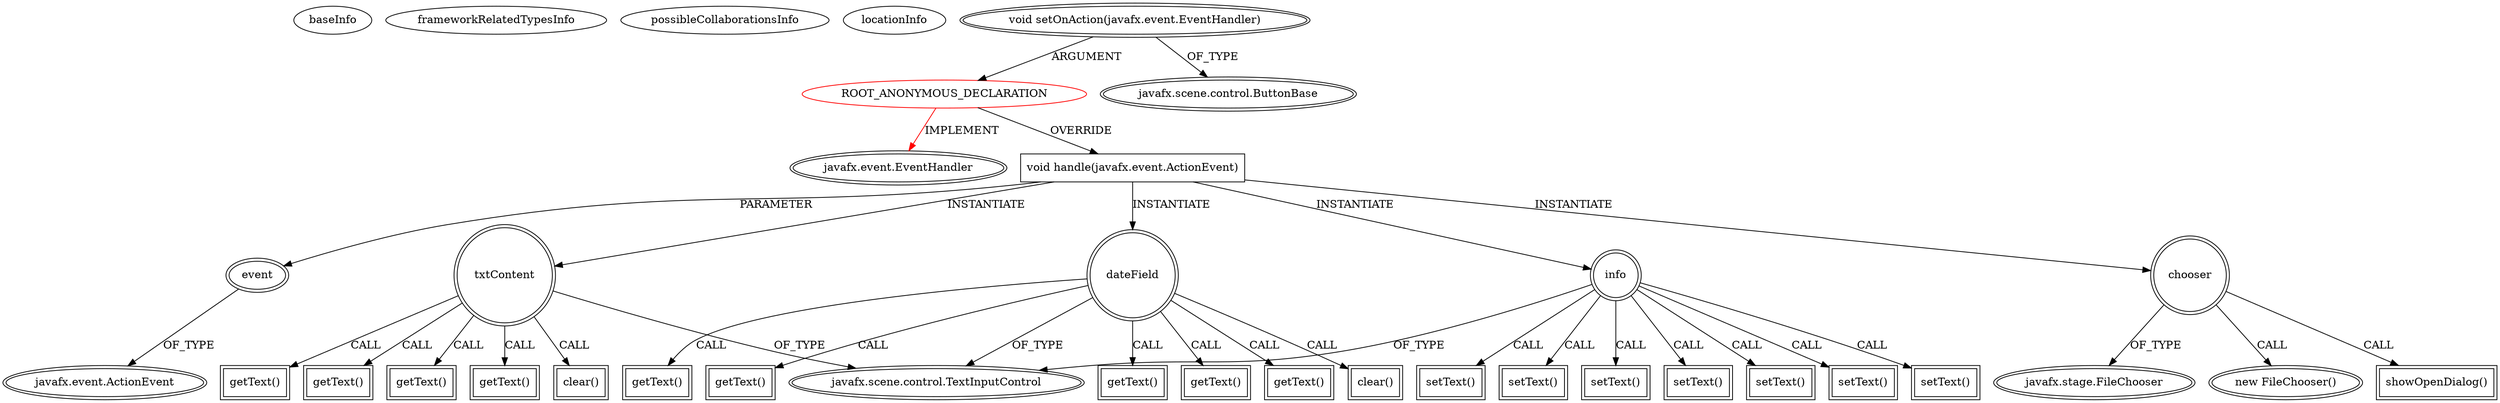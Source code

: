 digraph {
baseInfo[graphId=2921,category="extension_graph",isAnonymous=true,possibleRelation=false]
frameworkRelatedTypesInfo[0="javafx.event.EventHandler"]
possibleCollaborationsInfo[]
locationInfo[projectName="hcespedes-ScriptureJournal",filePath="/hcespedes-ScriptureJournal/ScriptureJournal-master/src/JournalFX.java",contextSignature="void start(javafx.stage.Stage)",graphId="2921"]
0[label="ROOT_ANONYMOUS_DECLARATION",vertexType="ROOT_ANONYMOUS_DECLARATION",isFrameworkType=false,color=red]
1[label="javafx.event.EventHandler",vertexType="FRAMEWORK_INTERFACE_TYPE",isFrameworkType=true,peripheries=2]
2[label="void setOnAction(javafx.event.EventHandler)",vertexType="OUTSIDE_CALL",isFrameworkType=true,peripheries=2]
3[label="javafx.scene.control.ButtonBase",vertexType="FRAMEWORK_CLASS_TYPE",isFrameworkType=true,peripheries=2]
4[label="void handle(javafx.event.ActionEvent)",vertexType="OVERRIDING_METHOD_DECLARATION",isFrameworkType=false,shape=box]
5[label="event",vertexType="PARAMETER_DECLARATION",isFrameworkType=true,peripheries=2]
6[label="javafx.event.ActionEvent",vertexType="FRAMEWORK_CLASS_TYPE",isFrameworkType=true,peripheries=2]
7[label="txtContent",vertexType="VARIABLE_EXPRESION",isFrameworkType=true,peripheries=2,shape=circle]
9[label="javafx.scene.control.TextInputControl",vertexType="FRAMEWORK_CLASS_TYPE",isFrameworkType=true,peripheries=2]
8[label="getText()",vertexType="INSIDE_CALL",isFrameworkType=true,peripheries=2,shape=box]
11[label="getText()",vertexType="INSIDE_CALL",isFrameworkType=true,peripheries=2,shape=box]
12[label="dateField",vertexType="VARIABLE_EXPRESION",isFrameworkType=true,peripheries=2,shape=circle]
13[label="getText()",vertexType="INSIDE_CALL",isFrameworkType=true,peripheries=2,shape=box]
16[label="getText()",vertexType="INSIDE_CALL",isFrameworkType=true,peripheries=2,shape=box]
18[label="getText()",vertexType="INSIDE_CALL",isFrameworkType=true,peripheries=2,shape=box]
19[label="info",vertexType="VARIABLE_EXPRESION",isFrameworkType=true,peripheries=2,shape=circle]
20[label="setText()",vertexType="INSIDE_CALL",isFrameworkType=true,peripheries=2,shape=box]
23[label="clear()",vertexType="INSIDE_CALL",isFrameworkType=true,peripheries=2,shape=box]
25[label="chooser",vertexType="VARIABLE_EXPRESION",isFrameworkType=true,peripheries=2,shape=circle]
26[label="javafx.stage.FileChooser",vertexType="FRAMEWORK_CLASS_TYPE",isFrameworkType=true,peripheries=2]
24[label="new FileChooser()",vertexType="CONSTRUCTOR_CALL",isFrameworkType=true,peripheries=2]
28[label="showOpenDialog()",vertexType="INSIDE_CALL",isFrameworkType=true,peripheries=2,shape=box]
30[label="getText()",vertexType="INSIDE_CALL",isFrameworkType=true,peripheries=2,shape=box]
32[label="getText()",vertexType="INSIDE_CALL",isFrameworkType=true,peripheries=2,shape=box]
34[label="getText()",vertexType="INSIDE_CALL",isFrameworkType=true,peripheries=2,shape=box]
36[label="getText()",vertexType="INSIDE_CALL",isFrameworkType=true,peripheries=2,shape=box]
38[label="setText()",vertexType="INSIDE_CALL",isFrameworkType=true,peripheries=2,shape=box]
40[label="clear()",vertexType="INSIDE_CALL",isFrameworkType=true,peripheries=2,shape=box]
42[label="setText()",vertexType="INSIDE_CALL",isFrameworkType=true,peripheries=2,shape=box]
44[label="setText()",vertexType="INSIDE_CALL",isFrameworkType=true,peripheries=2,shape=box]
46[label="setText()",vertexType="INSIDE_CALL",isFrameworkType=true,peripheries=2,shape=box]
48[label="setText()",vertexType="INSIDE_CALL",isFrameworkType=true,peripheries=2,shape=box]
50[label="setText()",vertexType="INSIDE_CALL",isFrameworkType=true,peripheries=2,shape=box]
0->1[label="IMPLEMENT",color=red]
2->0[label="ARGUMENT"]
2->3[label="OF_TYPE"]
0->4[label="OVERRIDE"]
5->6[label="OF_TYPE"]
4->5[label="PARAMETER"]
4->7[label="INSTANTIATE"]
7->9[label="OF_TYPE"]
7->8[label="CALL"]
7->11[label="CALL"]
4->12[label="INSTANTIATE"]
12->9[label="OF_TYPE"]
12->13[label="CALL"]
12->16[label="CALL"]
12->18[label="CALL"]
4->19[label="INSTANTIATE"]
19->9[label="OF_TYPE"]
19->20[label="CALL"]
12->23[label="CALL"]
4->25[label="INSTANTIATE"]
25->26[label="OF_TYPE"]
25->24[label="CALL"]
25->28[label="CALL"]
12->30[label="CALL"]
7->32[label="CALL"]
7->34[label="CALL"]
12->36[label="CALL"]
19->38[label="CALL"]
7->40[label="CALL"]
19->42[label="CALL"]
19->44[label="CALL"]
19->46[label="CALL"]
19->48[label="CALL"]
19->50[label="CALL"]
}
